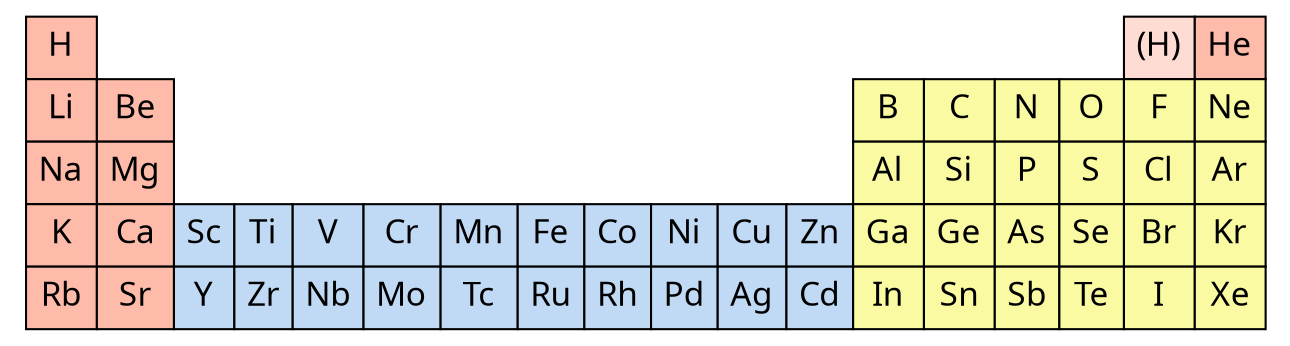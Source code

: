 digraph G {
    node [ shape=box, style=filled, fillcolor=white, fontname="PT Mono", fontsize=16 ]

    list [
        shape=none
        label=<<table border="0" cellspacing="0" cellpadding="5">
            <tr>
                <td border="1" bgcolor="#ffbbaa">H</td>
                <td></td><td></td><td></td><td></td><td></td><td></td>
                <td></td><td></td><td></td><td></td><td></td><td></td><td></td><td></td><td></td>
                <td border="1" bgcolor="#ffdcd3">(H)</td>
                <td border="1" bgcolor="#ffbbaa">He</td>
            </tr>
            <tr>
                <td border="1" bgcolor="#ffbbaa">Li</td>
                <td border="1" bgcolor="#ffbbaa">Be</td>
                <td></td><td></td><td></td><td></td><td></td><td></td><td></td><td></td><td></td><td></td>
                <td border="1" bgcolor="#fafaa2">B</td>
                <td border="1" bgcolor="#fafaa2">C</td>
                <td border="1" bgcolor="#fafaa2">N</td>
                <td border="1" bgcolor="#fafaa2">O</td>
                <td border="1" bgcolor="#fafaa2">F</td>
                <td border="1" bgcolor="#fafaa2">Ne</td>
            </tr>
            <tr>
                <td border="1" bgcolor="#ffbbaa">Na</td>
                <td border="1" bgcolor="#ffbbaa">Mg</td>
                <td></td><td></td><td></td><td></td><td></td><td></td><td></td><td></td><td></td><td></td>
                <td border="1" bgcolor="#fafaa2">Al</td>
                <td border="1" bgcolor="#fafaa2">Si</td>
                <td border="1" bgcolor="#fafaa2">P</td>
                <td border="1" bgcolor="#fafaa2">S</td>
                <td border="1" bgcolor="#fafaa2">Cl</td>
                <td border="1" bgcolor="#fafaa2">Ar</td>
            </tr>
            <tr>
                <td border="1" bgcolor="#ffbbaa">K</td>
                <td border="1" bgcolor="#ffbbaa">Ca</td>
                <td border="1" bgcolor="#c0daf5">Sc</td>
                <td border="1" bgcolor="#c0daf5">Ti</td>
                <td border="1" bgcolor="#c0daf5">V</td>
                <td border="1" bgcolor="#c0daf5">Cr</td>
                <td border="1" bgcolor="#c0daf5">Mn</td>
                <td border="1" bgcolor="#c0daf5">Fe</td>
                <td border="1" bgcolor="#c0daf5">Co</td>
                <td border="1" bgcolor="#c0daf5">Ni</td>
                <td border="1" bgcolor="#c0daf5">Cu</td>
                <td border="1" bgcolor="#c0daf5">Zn</td>
                <td border="1" bgcolor="#fafaa2">Ga</td>
                <td border="1" bgcolor="#fafaa2">Ge</td>
                <td border="1" bgcolor="#fafaa2">As</td>
                <td border="1" bgcolor="#fafaa2">Se</td>
                <td border="1" bgcolor="#fafaa2">Br</td>
                <td border="1" bgcolor="#fafaa2">Kr</td>
            </tr>
            <tr>
                <td border="1" bgcolor="#ffbbaa">Rb</td>
                <td border="1" bgcolor="#ffbbaa">Sr</td>
                <td border="1" bgcolor="#c0daf5">Y</td>
                <td border="1" bgcolor="#c0daf5">Zr</td>
                <td border="1" bgcolor="#c0daf5">Nb</td>
                <td border="1" bgcolor="#c0daf5">Mo</td>
                <td border="1" bgcolor="#c0daf5">Tc</td>
                <td border="1" bgcolor="#c0daf5">Ru</td>
                <td border="1" bgcolor="#c0daf5">Rh</td>
                <td border="1" bgcolor="#c0daf5">Pd</td>
                <td border="1" bgcolor="#c0daf5">Ag</td>
                <td border="1" bgcolor="#c0daf5">Cd</td>
                <td border="1" bgcolor="#fafaa2">In</td>
                <td border="1" bgcolor="#fafaa2">Sn</td>
                <td border="1" bgcolor="#fafaa2">Sb</td>
                <td border="1" bgcolor="#fafaa2">Te</td>
                <td border="1" bgcolor="#fafaa2">I</td>
                <td border="1" bgcolor="#fafaa2">Xe</td>
            </tr>
        </table>>
    ]
}
